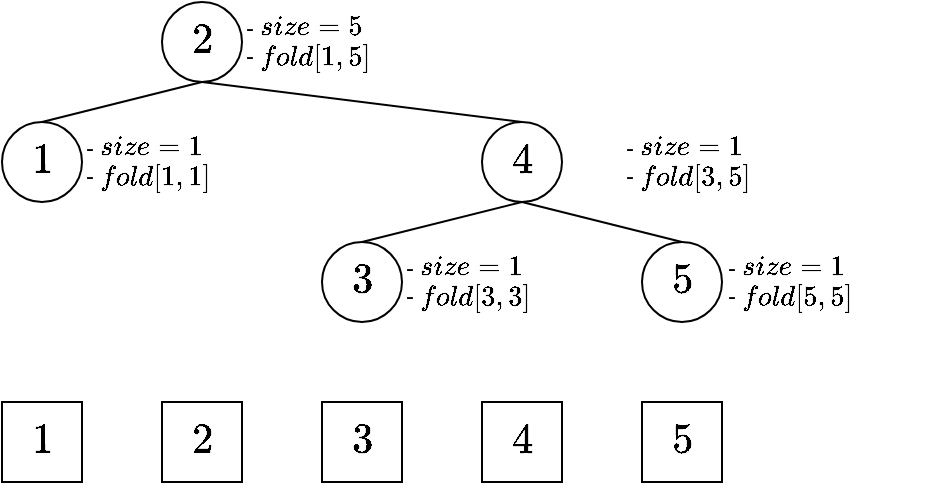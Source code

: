 <mxfile version="24.6.4" type="device">
  <diagram name="Page-1" id="LIARJi34XfDo17ukUvS-">
    <mxGraphModel dx="1770" dy="1068" grid="1" gridSize="10" guides="1" tooltips="1" connect="1" arrows="1" fold="1" page="1" pageScale="1" pageWidth="850" pageHeight="1100" math="1" shadow="0">
      <root>
        <mxCell id="0" />
        <mxCell id="1" parent="0" />
        <mxCell id="j0VOb92s82hyI09-MxzH-1" value="`1`" style="rounded=0;whiteSpace=wrap;html=1;fontSize=18;" vertex="1" parent="1">
          <mxGeometry x="160" y="520" width="40" height="40" as="geometry" />
        </mxCell>
        <mxCell id="j0VOb92s82hyI09-MxzH-2" value="`2`" style="rounded=0;whiteSpace=wrap;html=1;fontSize=18;" vertex="1" parent="1">
          <mxGeometry x="240" y="520" width="40" height="40" as="geometry" />
        </mxCell>
        <mxCell id="j0VOb92s82hyI09-MxzH-3" value="`3`" style="rounded=0;whiteSpace=wrap;html=1;fontSize=18;" vertex="1" parent="1">
          <mxGeometry x="320" y="520" width="40" height="40" as="geometry" />
        </mxCell>
        <mxCell id="j0VOb92s82hyI09-MxzH-4" value="`4`" style="rounded=0;whiteSpace=wrap;html=1;fontSize=18;" vertex="1" parent="1">
          <mxGeometry x="400" y="520" width="40" height="40" as="geometry" />
        </mxCell>
        <mxCell id="j0VOb92s82hyI09-MxzH-5" value="&lt;div style=&quot;font-size: 18px;&quot;&gt;`5`&lt;/div&gt;" style="rounded=0;whiteSpace=wrap;html=1;fontSize=18;" vertex="1" parent="1">
          <mxGeometry x="480" y="520" width="40" height="40" as="geometry" />
        </mxCell>
        <mxCell id="j0VOb92s82hyI09-MxzH-6" value="&lt;div style=&quot;font-size: 18px;&quot;&gt;`4`&lt;/div&gt;" style="ellipse;whiteSpace=wrap;html=1;aspect=fixed;fontSize=18;" vertex="1" parent="1">
          <mxGeometry x="400" y="380" width="40" height="40" as="geometry" />
        </mxCell>
        <mxCell id="j0VOb92s82hyI09-MxzH-7" value="&lt;div style=&quot;font-size: 18px;&quot;&gt;`2`&lt;/div&gt;" style="ellipse;whiteSpace=wrap;html=1;aspect=fixed;fontSize=18;" vertex="1" parent="1">
          <mxGeometry x="240" y="320" width="40" height="40" as="geometry" />
        </mxCell>
        <mxCell id="j0VOb92s82hyI09-MxzH-8" value="&lt;div style=&quot;font-size: 18px;&quot;&gt;`1`&lt;/div&gt;" style="ellipse;whiteSpace=wrap;html=1;aspect=fixed;fontSize=18;" vertex="1" parent="1">
          <mxGeometry x="160" y="380" width="40" height="40" as="geometry" />
        </mxCell>
        <mxCell id="j0VOb92s82hyI09-MxzH-9" value="&lt;div style=&quot;font-size: 18px;&quot;&gt;`3`&lt;/div&gt;" style="ellipse;whiteSpace=wrap;html=1;aspect=fixed;fontSize=18;" vertex="1" parent="1">
          <mxGeometry x="320" y="440" width="40" height="40" as="geometry" />
        </mxCell>
        <mxCell id="j0VOb92s82hyI09-MxzH-10" value="&lt;div style=&quot;font-size: 18px;&quot;&gt;`5`&lt;/div&gt;" style="ellipse;whiteSpace=wrap;html=1;aspect=fixed;fontSize=18;" vertex="1" parent="1">
          <mxGeometry x="480" y="440" width="40" height="40" as="geometry" />
        </mxCell>
        <mxCell id="j0VOb92s82hyI09-MxzH-11" value="" style="endArrow=none;html=1;rounded=0;exitX=0.5;exitY=1;exitDx=0;exitDy=0;entryX=0.5;entryY=0;entryDx=0;entryDy=0;" edge="1" parent="1" source="j0VOb92s82hyI09-MxzH-7" target="j0VOb92s82hyI09-MxzH-8">
          <mxGeometry width="50" height="50" relative="1" as="geometry">
            <mxPoint x="400" y="570" as="sourcePoint" />
            <mxPoint x="450" y="520" as="targetPoint" />
          </mxGeometry>
        </mxCell>
        <mxCell id="j0VOb92s82hyI09-MxzH-13" value="" style="endArrow=none;html=1;rounded=0;exitX=0.5;exitY=1;exitDx=0;exitDy=0;entryX=0.5;entryY=0;entryDx=0;entryDy=0;" edge="1" parent="1" source="j0VOb92s82hyI09-MxzH-7" target="j0VOb92s82hyI09-MxzH-6">
          <mxGeometry width="50" height="50" relative="1" as="geometry">
            <mxPoint x="270" y="370" as="sourcePoint" />
            <mxPoint x="190" y="390" as="targetPoint" />
          </mxGeometry>
        </mxCell>
        <mxCell id="j0VOb92s82hyI09-MxzH-14" value="" style="endArrow=none;html=1;rounded=0;exitX=0.5;exitY=0;exitDx=0;exitDy=0;entryX=0.5;entryY=1;entryDx=0;entryDy=0;" edge="1" parent="1" source="j0VOb92s82hyI09-MxzH-9" target="j0VOb92s82hyI09-MxzH-6">
          <mxGeometry width="50" height="50" relative="1" as="geometry">
            <mxPoint x="270" y="370" as="sourcePoint" />
            <mxPoint x="435" y="390" as="targetPoint" />
          </mxGeometry>
        </mxCell>
        <mxCell id="j0VOb92s82hyI09-MxzH-15" value="" style="endArrow=none;html=1;rounded=0;exitX=0.5;exitY=0;exitDx=0;exitDy=0;entryX=0.5;entryY=1;entryDx=0;entryDy=0;" edge="1" parent="1" source="j0VOb92s82hyI09-MxzH-10" target="j0VOb92s82hyI09-MxzH-6">
          <mxGeometry width="50" height="50" relative="1" as="geometry">
            <mxPoint x="350" y="450" as="sourcePoint" />
            <mxPoint x="435" y="430" as="targetPoint" />
          </mxGeometry>
        </mxCell>
        <mxCell id="j0VOb92s82hyI09-MxzH-16" value="- `size = 5`&lt;div&gt;- `fold[1,5]`&lt;/div&gt;" style="text;html=1;align=left;verticalAlign=middle;whiteSpace=wrap;rounded=0;" vertex="1" parent="1">
          <mxGeometry x="280" y="320" width="100" height="40" as="geometry" />
        </mxCell>
        <mxCell id="j0VOb92s82hyI09-MxzH-17" value="- `size = 1`&lt;div&gt;- `fold[1,1]`&lt;/div&gt;" style="text;html=1;align=left;verticalAlign=middle;whiteSpace=wrap;rounded=0;" vertex="1" parent="1">
          <mxGeometry x="200" y="380" width="100" height="40" as="geometry" />
        </mxCell>
        <mxCell id="j0VOb92s82hyI09-MxzH-18" value="- `size = 1`&lt;div&gt;- `fold[3,5]`&lt;/div&gt;" style="text;html=1;align=left;verticalAlign=middle;whiteSpace=wrap;rounded=0;" vertex="1" parent="1">
          <mxGeometry x="470" y="380" width="100" height="40" as="geometry" />
        </mxCell>
        <mxCell id="j0VOb92s82hyI09-MxzH-19" value="- `size = 1`&lt;div&gt;- `fold[3,3]`&lt;/div&gt;" style="text;html=1;align=left;verticalAlign=middle;whiteSpace=wrap;rounded=0;" vertex="1" parent="1">
          <mxGeometry x="360" y="440" width="100" height="40" as="geometry" />
        </mxCell>
        <mxCell id="j0VOb92s82hyI09-MxzH-20" value="- `size = 1`&lt;div&gt;- `fold[5, 5]`&lt;/div&gt;" style="text;html=1;align=left;verticalAlign=middle;whiteSpace=wrap;rounded=0;" vertex="1" parent="1">
          <mxGeometry x="521" y="440" width="100" height="40" as="geometry" />
        </mxCell>
      </root>
    </mxGraphModel>
  </diagram>
</mxfile>
